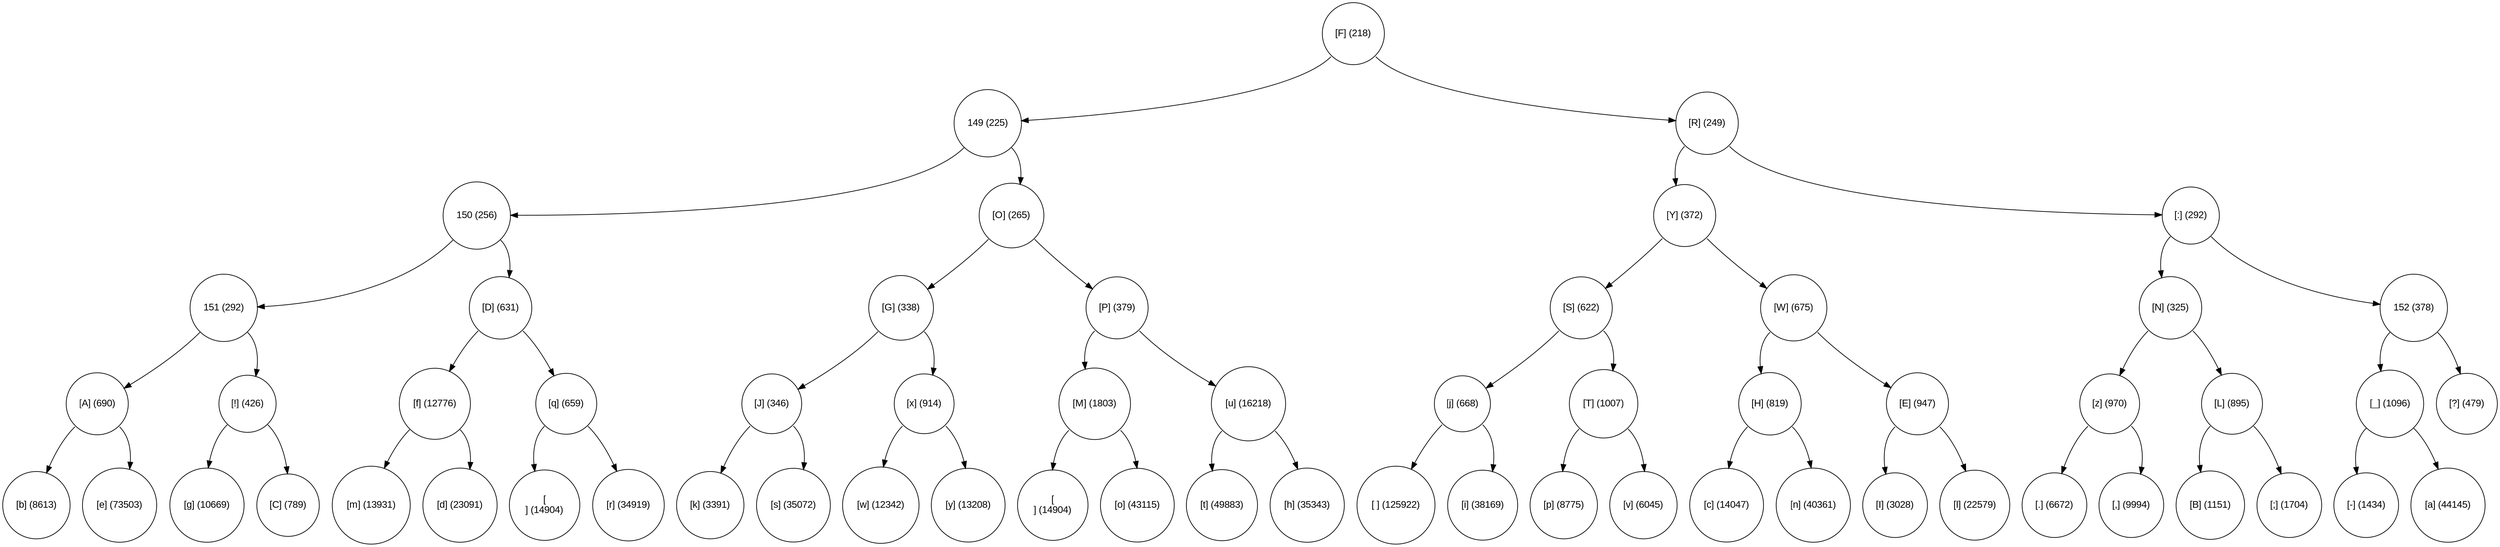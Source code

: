 digraph move_down {
	node [fontname="Arial", shape="circle", width=0.5]; 

	0 [label = "[F] (218)"];
	0:sw -> 1;
	1 [label = "149 (225)"];
	1:sw -> 3;
	3 [label = "150 (256)"];
	3:sw -> 7;
	7 [label = "151 (292)"];
	7:sw -> 15;
	15 [label = "[A] (690)"];
	15:sw -> 31;
	31 [label = "[b] (8613)"];
	15:se -> 32;
	32 [label = "[e] (73503)"];
	7:se -> 16;
	16 [label = "[!] (426)"];
	16:sw -> 33;
	33 [label = "[g] (10669)"];
	16:se -> 34;
	34 [label = "[C] (789)"];
	3:se -> 8;
	8 [label = "[D] (631)"];
	8:sw -> 17;
	17 [label = "[f] (12776)"];
	17:sw -> 35;
	35 [label = "[m] (13931)"];
	17:se -> 36;
	36 [label = "[d] (23091)"];
	8:se -> 18;
	18 [label = "[q] (659)"];
	18:sw -> 37;
	37 [label = "[
] (14904)"];
	18:se -> 38;
	38 [label = "[r] (34919)"];
	1:se -> 4;
	4 [label = "[O] (265)"];
	4:sw -> 9;
	9 [label = "[G] (338)"];
	9:sw -> 19;
	19 [label = "[J] (346)"];
	19:sw -> 39;
	39 [label = "[k] (3391)"];
	19:se -> 40;
	40 [label = "[s] (35072)"];
	9:se -> 20;
	20 [label = "[x] (914)"];
	20:sw -> 41;
	41 [label = "[w] (12342)"];
	20:se -> 42;
	42 [label = "[y] (13208)"];
	4:se -> 10;
	10 [label = "[P] (379)"];
	10:sw -> 21;
	21 [label = "[M] (1803)"];
	21:sw -> 43;
	43 [label = "[] (14904)"];
	21:se -> 44;
	44 [label = "[o] (43115)"];
	10:se -> 22;
	22 [label = "[u] (16218)"];
	22:sw -> 45;
	45 [label = "[t] (49883)"];
	22:se -> 46;
	46 [label = "[h] (35343)"];
	0:se -> 2;
	2 [label = "[R] (249)"];
	2:sw -> 5;
	5 [label = "[Y] (372)"];
	5:sw -> 11;
	11 [label = "[S] (622)"];
	11:sw -> 23;
	23 [label = "[j] (668)"];
	23:sw -> 47;
	47 [label = "[ ] (125922)"];
	23:se -> 48;
	48 [label = "[i] (38169)"];
	11:se -> 24;
	24 [label = "[T] (1007)"];
	24:sw -> 49;
	49 [label = "[p] (8775)"];
	24:se -> 50;
	50 [label = "[v] (6045)"];
	5:se -> 12;
	12 [label = "[W] (675)"];
	12:sw -> 25;
	25 [label = "[H] (819)"];
	25:sw -> 51;
	51 [label = "[c] (14047)"];
	25:se -> 52;
	52 [label = "[n] (40361)"];
	12:se -> 26;
	26 [label = "[E] (947)"];
	26:sw -> 53;
	53 [label = "[I] (3028)"];
	26:se -> 54;
	54 [label = "[l] (22579)"];
	2:se -> 6;
	6 [label = "[:] (292)"];
	6:sw -> 13;
	13 [label = "[N] (325)"];
	13:sw -> 27;
	27 [label = "[z] (970)"];
	27:sw -> 55;
	55 [label = "[.] (6672)"];
	27:se -> 56;
	56 [label = "[,] (9994)"];
	13:se -> 28;
	28 [label = "[L] (895)"];
	28:sw -> 57;
	57 [label = "[B] (1151)"];
	28:se -> 58;
	58 [label = "[;] (1704)"];
	6:se -> 14;
	14 [label = "152 (378)"];
	14:sw -> 29;
	29 [label = "[_] (1096)"];
	29:sw -> 59;
	59 [label = "[-] (1434)"];
	29:se -> 60;
	60 [label = "[a] (44145)"];
	14:se -> 30;
	30 [label = "[?] (479)"];
}
